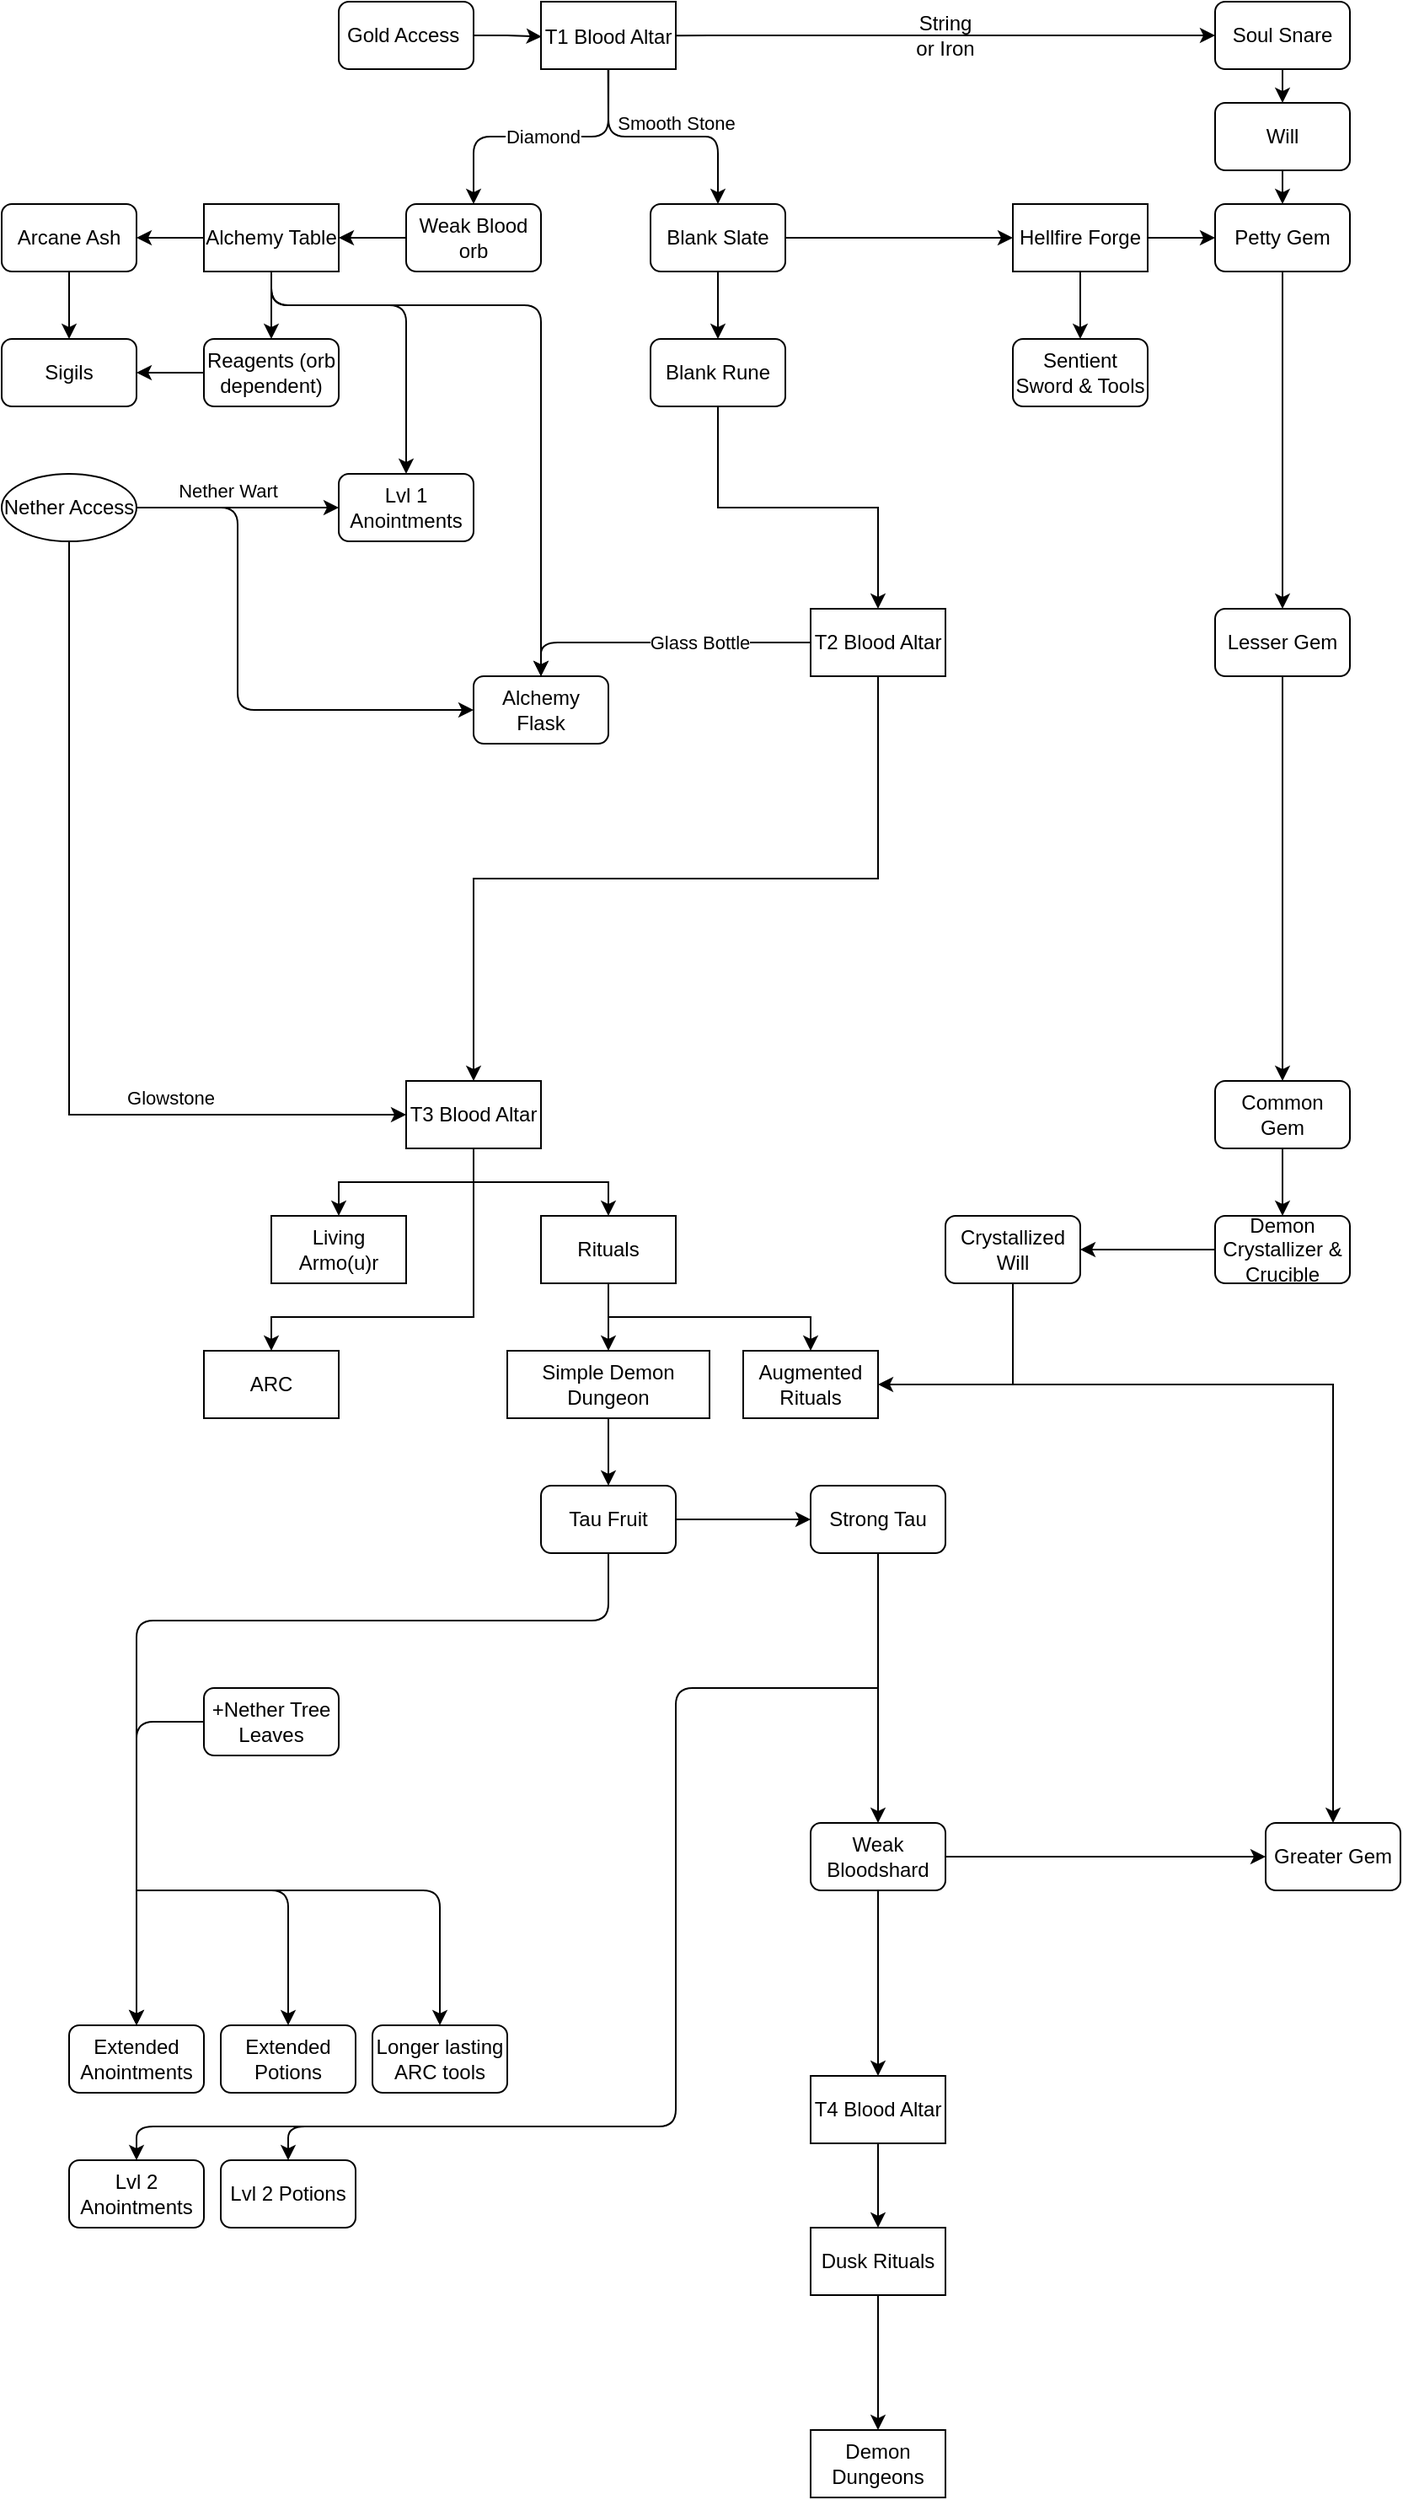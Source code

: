 <mxfile version="14.8.5" type="github">
  <diagram id="kgpKYQtTHZ0yAKxKKP6v" name="Page-1">
    <mxGraphModel dx="1697" dy="949" grid="1" gridSize="10" guides="1" tooltips="1" connect="1" arrows="1" fold="1" page="1" pageScale="1" pageWidth="850" pageHeight="1100" math="0" shadow="0">
      <root>
        <mxCell id="0" />
        <mxCell id="1" parent="0" />
        <mxCell id="3nuBFxr9cyL0pnOWT2aG-1" value="T1 Blood Altar" style="shape=umlLifeline;perimeter=lifelinePerimeter;container=1;collapsible=0;recursiveResize=0;rounded=0;shadow=0;strokeWidth=1;size=40;" parent="1" vertex="1">
          <mxGeometry x="320" y="40" width="80" height="40" as="geometry" />
        </mxCell>
        <mxCell id="AL4MJqAyBT561Gl4Sr2e-3" style="edgeStyle=orthogonalEdgeStyle;rounded=0;orthogonalLoop=1;jettySize=auto;html=1;entryX=0.005;entryY=0.518;entryDx=0;entryDy=0;entryPerimeter=0;" parent="1" source="AL4MJqAyBT561Gl4Sr2e-2" target="3nuBFxr9cyL0pnOWT2aG-1" edge="1">
          <mxGeometry relative="1" as="geometry">
            <mxPoint x="370" y="80" as="targetPoint" />
          </mxGeometry>
        </mxCell>
        <mxCell id="AL4MJqAyBT561Gl4Sr2e-2" value="Gold Access&amp;nbsp;" style="rounded=1;whiteSpace=wrap;html=1;glass=0;" parent="1" vertex="1">
          <mxGeometry x="200" y="40" width="80" height="40" as="geometry" />
        </mxCell>
        <mxCell id="AL4MJqAyBT561Gl4Sr2e-46" style="edgeStyle=orthogonalEdgeStyle;rounded=0;orthogonalLoop=1;jettySize=auto;html=1;exitX=0.5;exitY=1;exitDx=0;exitDy=0;entryX=0.5;entryY=0;entryDx=0;entryDy=0;" parent="1" source="AL4MJqAyBT561Gl4Sr2e-4" target="AL4MJqAyBT561Gl4Sr2e-42" edge="1">
          <mxGeometry relative="1" as="geometry" />
        </mxCell>
        <mxCell id="AL4MJqAyBT561Gl4Sr2e-4" value="Soul Snare" style="rounded=1;whiteSpace=wrap;html=1;" parent="1" vertex="1">
          <mxGeometry x="720" y="40" width="80" height="40" as="geometry" />
        </mxCell>
        <mxCell id="AL4MJqAyBT561Gl4Sr2e-5" value="" style="endArrow=classic;html=1;entryX=0;entryY=0.5;entryDx=0;entryDy=0;exitX=1.001;exitY=0.504;exitDx=0;exitDy=0;exitPerimeter=0;" parent="1" source="3nuBFxr9cyL0pnOWT2aG-1" target="AL4MJqAyBT561Gl4Sr2e-4" edge="1">
          <mxGeometry width="50" height="50" relative="1" as="geometry">
            <mxPoint x="480" y="110" as="sourcePoint" />
            <mxPoint x="450" y="270" as="targetPoint" />
            <Array as="points">
              <mxPoint x="430" y="60" />
            </Array>
          </mxGeometry>
        </mxCell>
        <mxCell id="AL4MJqAyBT561Gl4Sr2e-6" value="String or Iron" style="text;html=1;strokeColor=none;fillColor=none;align=center;verticalAlign=middle;whiteSpace=wrap;rounded=0;" parent="1" vertex="1">
          <mxGeometry x="540" y="50" width="40" height="20" as="geometry" />
        </mxCell>
        <mxCell id="AL4MJqAyBT561Gl4Sr2e-45" style="edgeStyle=orthogonalEdgeStyle;rounded=0;orthogonalLoop=1;jettySize=auto;html=1;exitX=1;exitY=0.5;exitDx=0;exitDy=0;entryX=0;entryY=0.5;entryDx=0;entryDy=0;" parent="1" source="AL4MJqAyBT561Gl4Sr2e-9" target="AL4MJqAyBT561Gl4Sr2e-43" edge="1">
          <mxGeometry relative="1" as="geometry" />
        </mxCell>
        <mxCell id="AL4MJqAyBT561Gl4Sr2e-48" style="edgeStyle=orthogonalEdgeStyle;rounded=0;orthogonalLoop=1;jettySize=auto;html=1;exitX=0.5;exitY=1;exitDx=0;exitDy=0;entryX=0.5;entryY=0;entryDx=0;entryDy=0;" parent="1" source="AL4MJqAyBT561Gl4Sr2e-9" target="AL4MJqAyBT561Gl4Sr2e-47" edge="1">
          <mxGeometry relative="1" as="geometry" />
        </mxCell>
        <mxCell id="AL4MJqAyBT561Gl4Sr2e-9" value="Hellfire Forge" style="rounded=0;whiteSpace=wrap;html=1;glass=0;" parent="1" vertex="1">
          <mxGeometry x="600" y="160" width="80" height="40" as="geometry" />
        </mxCell>
        <mxCell id="AL4MJqAyBT561Gl4Sr2e-34" style="edgeStyle=orthogonalEdgeStyle;rounded=0;orthogonalLoop=1;jettySize=auto;html=1;exitX=0.5;exitY=1;exitDx=0;exitDy=0;entryX=0.5;entryY=0;entryDx=0;entryDy=0;" parent="1" source="AL4MJqAyBT561Gl4Sr2e-12" target="AL4MJqAyBT561Gl4Sr2e-33" edge="1">
          <mxGeometry relative="1" as="geometry" />
        </mxCell>
        <mxCell id="AL4MJqAyBT561Gl4Sr2e-12" value="Alchemy Table" style="rounded=0;whiteSpace=wrap;html=1;glass=0;" parent="1" vertex="1">
          <mxGeometry x="120" y="160" width="80" height="40" as="geometry" />
        </mxCell>
        <mxCell id="AL4MJqAyBT561Gl4Sr2e-37" style="edgeStyle=orthogonalEdgeStyle;rounded=0;orthogonalLoop=1;jettySize=auto;html=1;exitX=0.5;exitY=1;exitDx=0;exitDy=0;entryX=0.5;entryY=0;entryDx=0;entryDy=0;" parent="1" source="AL4MJqAyBT561Gl4Sr2e-13" target="AL4MJqAyBT561Gl4Sr2e-35" edge="1">
          <mxGeometry relative="1" as="geometry" />
        </mxCell>
        <mxCell id="AL4MJqAyBT561Gl4Sr2e-13" value="Arcane Ash" style="rounded=1;whiteSpace=wrap;html=1;glass=0;" parent="1" vertex="1">
          <mxGeometry y="160" width="80" height="40" as="geometry" />
        </mxCell>
        <mxCell id="AL4MJqAyBT561Gl4Sr2e-14" value="" style="endArrow=classic;html=1;exitX=0;exitY=0.5;exitDx=0;exitDy=0;entryX=1;entryY=0.5;entryDx=0;entryDy=0;" parent="1" source="AL4MJqAyBT561Gl4Sr2e-12" target="AL4MJqAyBT561Gl4Sr2e-13" edge="1">
          <mxGeometry width="50" height="50" relative="1" as="geometry">
            <mxPoint x="420" y="160" as="sourcePoint" />
            <mxPoint x="470" y="110" as="targetPoint" />
          </mxGeometry>
        </mxCell>
        <mxCell id="AL4MJqAyBT561Gl4Sr2e-15" value="Weak Blood orb" style="rounded=1;whiteSpace=wrap;html=1;glass=0;" parent="1" vertex="1">
          <mxGeometry x="240" y="160" width="80" height="40" as="geometry" />
        </mxCell>
        <mxCell id="AL4MJqAyBT561Gl4Sr2e-18" value="" style="endArrow=classic;html=1;exitX=0;exitY=0.5;exitDx=0;exitDy=0;entryX=1;entryY=0.5;entryDx=0;entryDy=0;" parent="1" source="AL4MJqAyBT561Gl4Sr2e-15" target="AL4MJqAyBT561Gl4Sr2e-12" edge="1">
          <mxGeometry width="50" height="50" relative="1" as="geometry">
            <mxPoint x="420" y="160" as="sourcePoint" />
            <mxPoint x="470" y="110" as="targetPoint" />
          </mxGeometry>
        </mxCell>
        <mxCell id="AL4MJqAyBT561Gl4Sr2e-39" style="edgeStyle=orthogonalEdgeStyle;rounded=0;orthogonalLoop=1;jettySize=auto;html=1;exitX=0.5;exitY=1;exitDx=0;exitDy=0;entryX=0.5;entryY=0;entryDx=0;entryDy=0;" parent="1" source="AL4MJqAyBT561Gl4Sr2e-19" target="AL4MJqAyBT561Gl4Sr2e-38" edge="1">
          <mxGeometry relative="1" as="geometry" />
        </mxCell>
        <mxCell id="AL4MJqAyBT561Gl4Sr2e-19" value="Blank Slate" style="rounded=1;whiteSpace=wrap;html=1;glass=0;" parent="1" vertex="1">
          <mxGeometry x="385" y="160" width="80" height="40" as="geometry" />
        </mxCell>
        <mxCell id="AL4MJqAyBT561Gl4Sr2e-26" value="" style="endArrow=classic;html=1;entryX=0.5;entryY=0;entryDx=0;entryDy=0;exitX=0.501;exitY=0.997;exitDx=0;exitDy=0;exitPerimeter=0;" parent="1" source="3nuBFxr9cyL0pnOWT2aG-1" target="AL4MJqAyBT561Gl4Sr2e-19" edge="1">
          <mxGeometry width="50" height="50" relative="1" as="geometry">
            <mxPoint x="348" y="160" as="sourcePoint" />
            <mxPoint x="430" y="90" as="targetPoint" />
            <Array as="points">
              <mxPoint x="360" y="120" />
              <mxPoint x="400" y="120" />
              <mxPoint x="425" y="120" />
            </Array>
          </mxGeometry>
        </mxCell>
        <mxCell id="AL4MJqAyBT561Gl4Sr2e-54" value="Smooth Stone" style="edgeLabel;html=1;align=center;verticalAlign=bottom;resizable=0;points=[];" parent="AL4MJqAyBT561Gl4Sr2e-26" vertex="1" connectable="0">
          <mxGeometry x="-0.062" y="-1" relative="1" as="geometry">
            <mxPoint x="12.06" y="-1" as="offset" />
          </mxGeometry>
        </mxCell>
        <mxCell id="AL4MJqAyBT561Gl4Sr2e-28" value="" style="endArrow=classic;html=1;exitX=0.498;exitY=0.997;exitDx=0;exitDy=0;exitPerimeter=0;entryX=0.5;entryY=0;entryDx=0;entryDy=0;" parent="1" source="3nuBFxr9cyL0pnOWT2aG-1" target="AL4MJqAyBT561Gl4Sr2e-15" edge="1">
          <mxGeometry width="50" height="50" relative="1" as="geometry">
            <mxPoint x="420" y="160" as="sourcePoint" />
            <mxPoint x="470" y="110" as="targetPoint" />
            <Array as="points">
              <mxPoint x="360" y="120" />
              <mxPoint x="280" y="120" />
            </Array>
          </mxGeometry>
        </mxCell>
        <mxCell id="AL4MJqAyBT561Gl4Sr2e-53" value="Diamond" style="edgeLabel;html=1;align=center;verticalAlign=middle;resizable=0;points=[];" parent="AL4MJqAyBT561Gl4Sr2e-28" vertex="1" connectable="0">
          <mxGeometry x="0.168" relative="1" as="geometry">
            <mxPoint x="13.67" as="offset" />
          </mxGeometry>
        </mxCell>
        <mxCell id="AL4MJqAyBT561Gl4Sr2e-31" value="" style="endArrow=classic;html=1;exitX=1;exitY=0.5;exitDx=0;exitDy=0;entryX=0;entryY=0.5;entryDx=0;entryDy=0;" parent="1" source="AL4MJqAyBT561Gl4Sr2e-19" target="AL4MJqAyBT561Gl4Sr2e-9" edge="1">
          <mxGeometry width="50" height="50" relative="1" as="geometry">
            <mxPoint x="420" y="160" as="sourcePoint" />
            <mxPoint x="470" y="110" as="targetPoint" />
          </mxGeometry>
        </mxCell>
        <mxCell id="AL4MJqAyBT561Gl4Sr2e-36" style="edgeStyle=orthogonalEdgeStyle;rounded=0;orthogonalLoop=1;jettySize=auto;html=1;exitX=0;exitY=0.5;exitDx=0;exitDy=0;entryX=1;entryY=0.5;entryDx=0;entryDy=0;" parent="1" source="AL4MJqAyBT561Gl4Sr2e-33" target="AL4MJqAyBT561Gl4Sr2e-35" edge="1">
          <mxGeometry relative="1" as="geometry" />
        </mxCell>
        <mxCell id="AL4MJqAyBT561Gl4Sr2e-33" value="Reagents (orb dependent)" style="rounded=1;whiteSpace=wrap;html=1;glass=0;" parent="1" vertex="1">
          <mxGeometry x="120" y="240" width="80" height="40" as="geometry" />
        </mxCell>
        <mxCell id="AL4MJqAyBT561Gl4Sr2e-35" value="Sigils" style="rounded=1;whiteSpace=wrap;html=1;glass=0;" parent="1" vertex="1">
          <mxGeometry y="240" width="80" height="40" as="geometry" />
        </mxCell>
        <mxCell id="AL4MJqAyBT561Gl4Sr2e-41" style="edgeStyle=orthogonalEdgeStyle;rounded=0;orthogonalLoop=1;jettySize=auto;html=1;exitX=0.5;exitY=1;exitDx=0;exitDy=0;entryX=0.5;entryY=0;entryDx=0;entryDy=0;" parent="1" source="AL4MJqAyBT561Gl4Sr2e-38" target="AL4MJqAyBT561Gl4Sr2e-40" edge="1">
          <mxGeometry relative="1" as="geometry" />
        </mxCell>
        <mxCell id="AL4MJqAyBT561Gl4Sr2e-38" value="Blank Rune" style="rounded=1;whiteSpace=wrap;html=1;glass=0;" parent="1" vertex="1">
          <mxGeometry x="385" y="240" width="80" height="40" as="geometry" />
        </mxCell>
        <mxCell id="AL4MJqAyBT561Gl4Sr2e-55" style="edgeStyle=orthogonalEdgeStyle;rounded=0;orthogonalLoop=1;jettySize=auto;html=1;exitX=0.5;exitY=1;exitDx=0;exitDy=0;entryX=0.5;entryY=0;entryDx=0;entryDy=0;" parent="1" source="AL4MJqAyBT561Gl4Sr2e-40" target="AL4MJqAyBT561Gl4Sr2e-50" edge="1">
          <mxGeometry relative="1" as="geometry" />
        </mxCell>
        <mxCell id="AL4MJqAyBT561Gl4Sr2e-40" value="T2 Blood Altar" style="rounded=0;whiteSpace=wrap;html=1;glass=0;" parent="1" vertex="1">
          <mxGeometry x="480" y="400" width="80" height="40" as="geometry" />
        </mxCell>
        <mxCell id="AL4MJqAyBT561Gl4Sr2e-44" style="edgeStyle=orthogonalEdgeStyle;rounded=0;orthogonalLoop=1;jettySize=auto;html=1;exitX=0.5;exitY=1;exitDx=0;exitDy=0;entryX=0.5;entryY=0;entryDx=0;entryDy=0;" parent="1" source="AL4MJqAyBT561Gl4Sr2e-42" target="AL4MJqAyBT561Gl4Sr2e-43" edge="1">
          <mxGeometry relative="1" as="geometry" />
        </mxCell>
        <mxCell id="AL4MJqAyBT561Gl4Sr2e-42" value="Will" style="rounded=1;whiteSpace=wrap;html=1;glass=0;" parent="1" vertex="1">
          <mxGeometry x="720" y="100" width="80" height="40" as="geometry" />
        </mxCell>
        <mxCell id="AL4MJqAyBT561Gl4Sr2e-65" style="edgeStyle=orthogonalEdgeStyle;rounded=0;orthogonalLoop=1;jettySize=auto;html=1;exitX=0.5;exitY=1;exitDx=0;exitDy=0;entryX=0.5;entryY=0;entryDx=0;entryDy=0;" parent="1" source="AL4MJqAyBT561Gl4Sr2e-43" target="AL4MJqAyBT561Gl4Sr2e-64" edge="1">
          <mxGeometry relative="1" as="geometry" />
        </mxCell>
        <mxCell id="AL4MJqAyBT561Gl4Sr2e-43" value="Petty Gem" style="rounded=1;whiteSpace=wrap;html=1;glass=0;" parent="1" vertex="1">
          <mxGeometry x="720" y="160" width="80" height="40" as="geometry" />
        </mxCell>
        <mxCell id="AL4MJqAyBT561Gl4Sr2e-47" value="Sentient Sword &amp;amp; Tools" style="rounded=1;whiteSpace=wrap;html=1;glass=0;" parent="1" vertex="1">
          <mxGeometry x="600" y="240" width="80" height="40" as="geometry" />
        </mxCell>
        <mxCell id="AL4MJqAyBT561Gl4Sr2e-51" style="edgeStyle=orthogonalEdgeStyle;rounded=0;orthogonalLoop=1;jettySize=auto;html=1;exitX=0.5;exitY=1;exitDx=0;exitDy=0;entryX=0;entryY=0.5;entryDx=0;entryDy=0;" parent="1" source="AL4MJqAyBT561Gl4Sr2e-49" target="AL4MJqAyBT561Gl4Sr2e-50" edge="1">
          <mxGeometry relative="1" as="geometry">
            <Array as="points">
              <mxPoint x="40" y="700" />
            </Array>
          </mxGeometry>
        </mxCell>
        <mxCell id="AL4MJqAyBT561Gl4Sr2e-52" value="Glowstone" style="edgeLabel;html=1;align=center;verticalAlign=middle;resizable=0;points=[];" parent="AL4MJqAyBT561Gl4Sr2e-51" vertex="1" connectable="0">
          <mxGeometry x="-0.106" y="1" relative="1" as="geometry">
            <mxPoint x="59" y="88.33" as="offset" />
          </mxGeometry>
        </mxCell>
        <mxCell id="AL4MJqAyBT561Gl4Sr2e-58" style="edgeStyle=orthogonalEdgeStyle;rounded=0;orthogonalLoop=1;jettySize=auto;html=1;exitX=1;exitY=0.5;exitDx=0;exitDy=0;entryX=0;entryY=0.5;entryDx=0;entryDy=0;" parent="1" source="AL4MJqAyBT561Gl4Sr2e-49" target="AL4MJqAyBT561Gl4Sr2e-56" edge="1">
          <mxGeometry relative="1" as="geometry" />
        </mxCell>
        <mxCell id="AL4MJqAyBT561Gl4Sr2e-59" value="Nether Wart" style="edgeLabel;html=1;align=center;verticalAlign=middle;resizable=0;points=[];" parent="AL4MJqAyBT561Gl4Sr2e-58" vertex="1" connectable="0">
          <mxGeometry x="-0.111" y="2" relative="1" as="geometry">
            <mxPoint y="-8" as="offset" />
          </mxGeometry>
        </mxCell>
        <mxCell id="AL4MJqAyBT561Gl4Sr2e-49" value="Nether Access" style="ellipse;whiteSpace=wrap;html=1;rounded=1;glass=0;" parent="1" vertex="1">
          <mxGeometry y="320" width="80" height="40" as="geometry" />
        </mxCell>
        <mxCell id="AL4MJqAyBT561Gl4Sr2e-71" style="edgeStyle=orthogonalEdgeStyle;rounded=0;orthogonalLoop=1;jettySize=auto;html=1;exitX=0.5;exitY=1;exitDx=0;exitDy=0;entryX=0.5;entryY=0;entryDx=0;entryDy=0;" parent="1" source="AL4MJqAyBT561Gl4Sr2e-50" target="AL4MJqAyBT561Gl4Sr2e-70" edge="1">
          <mxGeometry relative="1" as="geometry" />
        </mxCell>
        <mxCell id="AL4MJqAyBT561Gl4Sr2e-73" style="edgeStyle=orthogonalEdgeStyle;rounded=0;orthogonalLoop=1;jettySize=auto;html=1;exitX=0.5;exitY=1;exitDx=0;exitDy=0;entryX=0.5;entryY=0;entryDx=0;entryDy=0;" parent="1" source="AL4MJqAyBT561Gl4Sr2e-50" target="AL4MJqAyBT561Gl4Sr2e-72" edge="1">
          <mxGeometry relative="1" as="geometry" />
        </mxCell>
        <mxCell id="AL4MJqAyBT561Gl4Sr2e-84" style="edgeStyle=orthogonalEdgeStyle;rounded=0;orthogonalLoop=1;jettySize=auto;html=1;exitX=0.5;exitY=1;exitDx=0;exitDy=0;entryX=0.5;entryY=0;entryDx=0;entryDy=0;" parent="1" source="AL4MJqAyBT561Gl4Sr2e-50" target="AL4MJqAyBT561Gl4Sr2e-83" edge="1">
          <mxGeometry relative="1" as="geometry">
            <Array as="points">
              <mxPoint x="280" y="820" />
              <mxPoint x="160" y="820" />
            </Array>
          </mxGeometry>
        </mxCell>
        <mxCell id="AL4MJqAyBT561Gl4Sr2e-50" value="T3 Blood Altar" style="rounded=0;whiteSpace=wrap;html=1;glass=0;" parent="1" vertex="1">
          <mxGeometry x="240" y="680" width="80" height="40" as="geometry" />
        </mxCell>
        <mxCell id="AL4MJqAyBT561Gl4Sr2e-56" value="Lvl 1 Anointments" style="rounded=1;whiteSpace=wrap;html=1;glass=0;" parent="1" vertex="1">
          <mxGeometry x="200" y="320" width="80" height="40" as="geometry" />
        </mxCell>
        <mxCell id="AL4MJqAyBT561Gl4Sr2e-57" value="" style="endArrow=classic;html=1;exitX=0.5;exitY=1;exitDx=0;exitDy=0;entryX=0.5;entryY=0;entryDx=0;entryDy=0;" parent="1" source="AL4MJqAyBT561Gl4Sr2e-12" target="AL4MJqAyBT561Gl4Sr2e-56" edge="1">
          <mxGeometry width="50" height="50" relative="1" as="geometry">
            <mxPoint x="470" y="470" as="sourcePoint" />
            <mxPoint x="520" y="420" as="targetPoint" />
            <Array as="points">
              <mxPoint x="160" y="220" />
              <mxPoint x="240" y="220" />
            </Array>
          </mxGeometry>
        </mxCell>
        <mxCell id="AL4MJqAyBT561Gl4Sr2e-60" value="Alchemy Flask" style="rounded=1;whiteSpace=wrap;html=1;glass=0;" parent="1" vertex="1">
          <mxGeometry x="280" y="440" width="80" height="40" as="geometry" />
        </mxCell>
        <mxCell id="AL4MJqAyBT561Gl4Sr2e-61" value="" style="endArrow=classic;html=1;exitX=0.5;exitY=1;exitDx=0;exitDy=0;entryX=0.5;entryY=0;entryDx=0;entryDy=0;" parent="1" source="AL4MJqAyBT561Gl4Sr2e-12" target="AL4MJqAyBT561Gl4Sr2e-60" edge="1">
          <mxGeometry width="50" height="50" relative="1" as="geometry">
            <mxPoint x="470" y="380" as="sourcePoint" />
            <mxPoint x="520" y="330" as="targetPoint" />
            <Array as="points">
              <mxPoint x="160" y="220" />
              <mxPoint x="320" y="220" />
            </Array>
          </mxGeometry>
        </mxCell>
        <mxCell id="AL4MJqAyBT561Gl4Sr2e-62" value="" style="endArrow=classic;html=1;exitX=0;exitY=0.5;exitDx=0;exitDy=0;entryX=0.5;entryY=0;entryDx=0;entryDy=0;" parent="1" source="AL4MJqAyBT561Gl4Sr2e-40" target="AL4MJqAyBT561Gl4Sr2e-60" edge="1">
          <mxGeometry width="50" height="50" relative="1" as="geometry">
            <mxPoint x="470" y="380" as="sourcePoint" />
            <mxPoint x="520" y="330" as="targetPoint" />
            <Array as="points">
              <mxPoint x="320" y="420" />
            </Array>
          </mxGeometry>
        </mxCell>
        <mxCell id="AL4MJqAyBT561Gl4Sr2e-63" value="Glass Bottle" style="edgeLabel;html=1;align=center;verticalAlign=middle;resizable=0;points=[];" parent="AL4MJqAyBT561Gl4Sr2e-62" vertex="1" connectable="0">
          <mxGeometry x="-0.362" y="2" relative="1" as="geometry">
            <mxPoint x="-9.17" y="-2" as="offset" />
          </mxGeometry>
        </mxCell>
        <mxCell id="AL4MJqAyBT561Gl4Sr2e-67" style="edgeStyle=orthogonalEdgeStyle;rounded=0;orthogonalLoop=1;jettySize=auto;html=1;exitX=0.5;exitY=1;exitDx=0;exitDy=0;entryX=0.5;entryY=0;entryDx=0;entryDy=0;" parent="1" source="AL4MJqAyBT561Gl4Sr2e-64" target="AL4MJqAyBT561Gl4Sr2e-66" edge="1">
          <mxGeometry relative="1" as="geometry" />
        </mxCell>
        <mxCell id="AL4MJqAyBT561Gl4Sr2e-64" value="Lesser Gem" style="rounded=1;whiteSpace=wrap;html=1;glass=0;" parent="1" vertex="1">
          <mxGeometry x="720" y="400" width="80" height="40" as="geometry" />
        </mxCell>
        <mxCell id="AL4MJqAyBT561Gl4Sr2e-75" style="edgeStyle=orthogonalEdgeStyle;rounded=0;orthogonalLoop=1;jettySize=auto;html=1;exitX=0.5;exitY=1;exitDx=0;exitDy=0;entryX=0.5;entryY=0;entryDx=0;entryDy=0;" parent="1" source="AL4MJqAyBT561Gl4Sr2e-66" target="AL4MJqAyBT561Gl4Sr2e-74" edge="1">
          <mxGeometry relative="1" as="geometry" />
        </mxCell>
        <mxCell id="AL4MJqAyBT561Gl4Sr2e-66" value="Common Gem" style="rounded=1;whiteSpace=wrap;html=1;glass=0;" parent="1" vertex="1">
          <mxGeometry x="720" y="680" width="80" height="40" as="geometry" />
        </mxCell>
        <mxCell id="AL4MJqAyBT561Gl4Sr2e-68" value="" style="endArrow=classic;html=1;exitX=1;exitY=0.5;exitDx=0;exitDy=0;entryX=0;entryY=0.5;entryDx=0;entryDy=0;" parent="1" source="AL4MJqAyBT561Gl4Sr2e-49" target="AL4MJqAyBT561Gl4Sr2e-60" edge="1">
          <mxGeometry width="50" height="50" relative="1" as="geometry">
            <mxPoint x="470" y="460" as="sourcePoint" />
            <mxPoint x="520" y="410" as="targetPoint" />
            <Array as="points">
              <mxPoint x="140" y="340" />
              <mxPoint x="140" y="400" />
              <mxPoint x="140" y="460" />
            </Array>
          </mxGeometry>
        </mxCell>
        <mxCell id="AL4MJqAyBT561Gl4Sr2e-79" style="edgeStyle=orthogonalEdgeStyle;rounded=0;orthogonalLoop=1;jettySize=auto;html=1;exitX=0.5;exitY=1;exitDx=0;exitDy=0;entryX=0.5;entryY=0;entryDx=0;entryDy=0;" parent="1" source="AL4MJqAyBT561Gl4Sr2e-70" target="AL4MJqAyBT561Gl4Sr2e-77" edge="1">
          <mxGeometry relative="1" as="geometry" />
        </mxCell>
        <mxCell id="AL4MJqAyBT561Gl4Sr2e-70" value="Rituals" style="rounded=0;whiteSpace=wrap;html=1;glass=0;" parent="1" vertex="1">
          <mxGeometry x="320" y="760" width="80" height="40" as="geometry" />
        </mxCell>
        <mxCell id="AL4MJqAyBT561Gl4Sr2e-72" value="Living Armo(u)r" style="rounded=0;whiteSpace=wrap;html=1;glass=0;" parent="1" vertex="1">
          <mxGeometry x="160" y="760" width="80" height="40" as="geometry" />
        </mxCell>
        <mxCell id="AL4MJqAyBT561Gl4Sr2e-78" style="edgeStyle=orthogonalEdgeStyle;rounded=0;orthogonalLoop=1;jettySize=auto;html=1;exitX=0;exitY=0.5;exitDx=0;exitDy=0;entryX=1;entryY=0.5;entryDx=0;entryDy=0;" parent="1" source="AL4MJqAyBT561Gl4Sr2e-74" target="AL4MJqAyBT561Gl4Sr2e-76" edge="1">
          <mxGeometry relative="1" as="geometry" />
        </mxCell>
        <mxCell id="AL4MJqAyBT561Gl4Sr2e-74" value="Demon Crystallizer &amp;amp; Crucible" style="rounded=1;whiteSpace=wrap;html=1;glass=0;" parent="1" vertex="1">
          <mxGeometry x="720" y="760" width="80" height="40" as="geometry" />
        </mxCell>
        <mxCell id="AL4MJqAyBT561Gl4Sr2e-80" style="edgeStyle=orthogonalEdgeStyle;rounded=0;orthogonalLoop=1;jettySize=auto;html=1;exitX=0.5;exitY=1;exitDx=0;exitDy=0;entryX=1;entryY=0.5;entryDx=0;entryDy=0;" parent="1" source="AL4MJqAyBT561Gl4Sr2e-76" target="AL4MJqAyBT561Gl4Sr2e-77" edge="1">
          <mxGeometry relative="1" as="geometry" />
        </mxCell>
        <mxCell id="AL4MJqAyBT561Gl4Sr2e-82" style="edgeStyle=orthogonalEdgeStyle;rounded=0;orthogonalLoop=1;jettySize=auto;html=1;exitX=0.5;exitY=1;exitDx=0;exitDy=0;entryX=0.5;entryY=0;entryDx=0;entryDy=0;" parent="1" source="AL4MJqAyBT561Gl4Sr2e-76" target="AL4MJqAyBT561Gl4Sr2e-81" edge="1">
          <mxGeometry relative="1" as="geometry">
            <Array as="points">
              <mxPoint x="600" y="860" />
              <mxPoint x="790" y="860" />
            </Array>
          </mxGeometry>
        </mxCell>
        <mxCell id="AL4MJqAyBT561Gl4Sr2e-76" value="Crystallized Will" style="rounded=1;whiteSpace=wrap;html=1;glass=0;" parent="1" vertex="1">
          <mxGeometry x="560" y="760" width="80" height="40" as="geometry" />
        </mxCell>
        <mxCell id="AL4MJqAyBT561Gl4Sr2e-77" value="Augmented Rituals" style="rounded=0;whiteSpace=wrap;html=1;glass=0;" parent="1" vertex="1">
          <mxGeometry x="440" y="840" width="80" height="40" as="geometry" />
        </mxCell>
        <mxCell id="AL4MJqAyBT561Gl4Sr2e-81" value="Greater Gem" style="rounded=1;whiteSpace=wrap;html=1;glass=0;" parent="1" vertex="1">
          <mxGeometry x="750" y="1120" width="80" height="40" as="geometry" />
        </mxCell>
        <mxCell id="AL4MJqAyBT561Gl4Sr2e-83" value="ARC" style="rounded=0;whiteSpace=wrap;html=1;glass=0;" parent="1" vertex="1">
          <mxGeometry x="120" y="840" width="80" height="40" as="geometry" />
        </mxCell>
        <mxCell id="AL4MJqAyBT561Gl4Sr2e-86" style="edgeStyle=orthogonalEdgeStyle;rounded=0;orthogonalLoop=1;jettySize=auto;html=1;exitX=1;exitY=0.5;exitDx=0;exitDy=0;" parent="1" source="AL4MJqAyBT561Gl4Sr2e-85" target="AL4MJqAyBT561Gl4Sr2e-81" edge="1">
          <mxGeometry relative="1" as="geometry" />
        </mxCell>
        <mxCell id="AL4MJqAyBT561Gl4Sr2e-89" style="edgeStyle=orthogonalEdgeStyle;rounded=0;orthogonalLoop=1;jettySize=auto;html=1;exitX=0.5;exitY=1;exitDx=0;exitDy=0;entryX=0.5;entryY=0;entryDx=0;entryDy=0;" parent="1" source="AL4MJqAyBT561Gl4Sr2e-85" target="AL4MJqAyBT561Gl4Sr2e-88" edge="1">
          <mxGeometry relative="1" as="geometry" />
        </mxCell>
        <mxCell id="AL4MJqAyBT561Gl4Sr2e-85" value="Weak Bloodshard" style="rounded=1;whiteSpace=wrap;html=1;glass=0;" parent="1" vertex="1">
          <mxGeometry x="480" y="1120" width="80" height="40" as="geometry" />
        </mxCell>
        <mxCell id="k7pa9WwZTihfMJWWEfgB-9" style="edgeStyle=orthogonalEdgeStyle;rounded=0;orthogonalLoop=1;jettySize=auto;html=1;entryX=0.5;entryY=0;entryDx=0;entryDy=0;" edge="1" parent="1" source="AL4MJqAyBT561Gl4Sr2e-88" target="k7pa9WwZTihfMJWWEfgB-8">
          <mxGeometry relative="1" as="geometry" />
        </mxCell>
        <mxCell id="AL4MJqAyBT561Gl4Sr2e-88" value="T4 Blood Altar" style="rounded=0;whiteSpace=wrap;html=1;glass=0;" parent="1" vertex="1">
          <mxGeometry x="480" y="1270" width="80" height="40" as="geometry" />
        </mxCell>
        <mxCell id="AL4MJqAyBT561Gl4Sr2e-90" value="Demon Dungeons" style="rounded=0;whiteSpace=wrap;html=1;glass=0;" parent="1" vertex="1">
          <mxGeometry x="480" y="1480" width="80" height="40" as="geometry" />
        </mxCell>
        <mxCell id="k7pa9WwZTihfMJWWEfgB-5" style="edgeStyle=orthogonalEdgeStyle;rounded=0;orthogonalLoop=1;jettySize=auto;html=1;exitX=0.5;exitY=1;exitDx=0;exitDy=0;entryX=0.5;entryY=0;entryDx=0;entryDy=0;" edge="1" parent="1" source="k7pa9WwZTihfMJWWEfgB-1" target="k7pa9WwZTihfMJWWEfgB-7">
          <mxGeometry relative="1" as="geometry">
            <mxPoint x="360" y="920" as="targetPoint" />
          </mxGeometry>
        </mxCell>
        <mxCell id="k7pa9WwZTihfMJWWEfgB-1" value="Simple Demon Dungeon" style="rounded=0;whiteSpace=wrap;html=1;" vertex="1" parent="1">
          <mxGeometry x="300" y="840" width="120" height="40" as="geometry" />
        </mxCell>
        <mxCell id="k7pa9WwZTihfMJWWEfgB-3" value="" style="endArrow=classic;html=1;exitX=0.5;exitY=1;exitDx=0;exitDy=0;entryX=0.5;entryY=0;entryDx=0;entryDy=0;" edge="1" parent="1" source="AL4MJqAyBT561Gl4Sr2e-70" target="k7pa9WwZTihfMJWWEfgB-1">
          <mxGeometry width="50" height="50" relative="1" as="geometry">
            <mxPoint x="400" y="800" as="sourcePoint" />
            <mxPoint x="450" y="750" as="targetPoint" />
          </mxGeometry>
        </mxCell>
        <mxCell id="k7pa9WwZTihfMJWWEfgB-14" style="edgeStyle=orthogonalEdgeStyle;rounded=0;orthogonalLoop=1;jettySize=auto;html=1;exitX=1;exitY=0.5;exitDx=0;exitDy=0;entryX=0;entryY=0.5;entryDx=0;entryDy=0;" edge="1" parent="1" source="k7pa9WwZTihfMJWWEfgB-7" target="k7pa9WwZTihfMJWWEfgB-10">
          <mxGeometry relative="1" as="geometry" />
        </mxCell>
        <mxCell id="k7pa9WwZTihfMJWWEfgB-7" value="Tau Fruit" style="rounded=1;whiteSpace=wrap;html=1;" vertex="1" parent="1">
          <mxGeometry x="320" y="920" width="80" height="40" as="geometry" />
        </mxCell>
        <mxCell id="k7pa9WwZTihfMJWWEfgB-8" value="Dusk Rituals" style="rounded=0;whiteSpace=wrap;html=1;" vertex="1" parent="1">
          <mxGeometry x="480" y="1360" width="80" height="40" as="geometry" />
        </mxCell>
        <mxCell id="k7pa9WwZTihfMJWWEfgB-13" style="edgeStyle=orthogonalEdgeStyle;rounded=0;orthogonalLoop=1;jettySize=auto;html=1;exitX=0.5;exitY=1;exitDx=0;exitDy=0;entryX=0.5;entryY=0;entryDx=0;entryDy=0;" edge="1" parent="1" source="k7pa9WwZTihfMJWWEfgB-10" target="AL4MJqAyBT561Gl4Sr2e-85">
          <mxGeometry relative="1" as="geometry">
            <mxPoint x="480" y="1120" as="targetPoint" />
            <Array as="points">
              <mxPoint x="520" y="1010" />
              <mxPoint x="520" y="1010" />
            </Array>
          </mxGeometry>
        </mxCell>
        <mxCell id="k7pa9WwZTihfMJWWEfgB-10" value="Strong Tau" style="rounded=1;whiteSpace=wrap;html=1;" vertex="1" parent="1">
          <mxGeometry x="480" y="920" width="80" height="40" as="geometry" />
        </mxCell>
        <mxCell id="k7pa9WwZTihfMJWWEfgB-15" value="Extended Anointments" style="rounded=1;whiteSpace=wrap;html=1;" vertex="1" parent="1">
          <mxGeometry x="40" y="1240" width="80" height="40" as="geometry" />
        </mxCell>
        <mxCell id="k7pa9WwZTihfMJWWEfgB-17" value="" style="endArrow=classic;html=1;exitX=0.5;exitY=1;exitDx=0;exitDy=0;entryX=0.5;entryY=0;entryDx=0;entryDy=0;" edge="1" parent="1" source="k7pa9WwZTihfMJWWEfgB-7" target="k7pa9WwZTihfMJWWEfgB-15">
          <mxGeometry width="50" height="50" relative="1" as="geometry">
            <mxPoint x="400" y="950" as="sourcePoint" />
            <mxPoint x="450" y="900" as="targetPoint" />
            <Array as="points">
              <mxPoint x="360" y="1000" />
              <mxPoint x="80" y="1000" />
              <mxPoint x="80" y="1120" />
            </Array>
          </mxGeometry>
        </mxCell>
        <mxCell id="k7pa9WwZTihfMJWWEfgB-18" value="Longer lasting ARC tools" style="rounded=1;whiteSpace=wrap;html=1;" vertex="1" parent="1">
          <mxGeometry x="220" y="1240" width="80" height="40" as="geometry" />
        </mxCell>
        <mxCell id="k7pa9WwZTihfMJWWEfgB-20" value="" style="endArrow=classic;html=1;entryX=0.5;entryY=0;entryDx=0;entryDy=0;" edge="1" parent="1" target="k7pa9WwZTihfMJWWEfgB-18">
          <mxGeometry width="50" height="50" relative="1" as="geometry">
            <mxPoint x="80" y="1160" as="sourcePoint" />
            <mxPoint x="450" y="1090" as="targetPoint" />
            <Array as="points">
              <mxPoint x="140" y="1160" />
              <mxPoint x="260" y="1160" />
            </Array>
          </mxGeometry>
        </mxCell>
        <mxCell id="k7pa9WwZTihfMJWWEfgB-21" value="Extended Potions" style="rounded=1;whiteSpace=wrap;html=1;" vertex="1" parent="1">
          <mxGeometry x="130" y="1240" width="80" height="40" as="geometry" />
        </mxCell>
        <mxCell id="k7pa9WwZTihfMJWWEfgB-22" value="" style="endArrow=classic;html=1;entryX=0.5;entryY=0;entryDx=0;entryDy=0;" edge="1" parent="1" target="k7pa9WwZTihfMJWWEfgB-21">
          <mxGeometry width="50" height="50" relative="1" as="geometry">
            <mxPoint x="80" y="1160" as="sourcePoint" />
            <mxPoint x="450" y="880" as="targetPoint" />
            <Array as="points">
              <mxPoint x="170" y="1160" />
            </Array>
          </mxGeometry>
        </mxCell>
        <mxCell id="k7pa9WwZTihfMJWWEfgB-23" value="Lvl 2 Anointments" style="rounded=1;whiteSpace=wrap;html=1;" vertex="1" parent="1">
          <mxGeometry x="40" y="1320" width="80" height="40" as="geometry" />
        </mxCell>
        <mxCell id="k7pa9WwZTihfMJWWEfgB-25" value="" style="endArrow=classic;html=1;entryX=0.5;entryY=0;entryDx=0;entryDy=0;" edge="1" parent="1" target="k7pa9WwZTihfMJWWEfgB-23">
          <mxGeometry width="50" height="50" relative="1" as="geometry">
            <mxPoint x="520" y="1040" as="sourcePoint" />
            <mxPoint x="450" y="1150" as="targetPoint" />
            <Array as="points">
              <mxPoint x="400" y="1040" />
              <mxPoint x="400" y="1300" />
              <mxPoint x="80" y="1300" />
            </Array>
          </mxGeometry>
        </mxCell>
        <mxCell id="k7pa9WwZTihfMJWWEfgB-26" value="Lvl 2 Potions" style="rounded=1;whiteSpace=wrap;html=1;" vertex="1" parent="1">
          <mxGeometry x="130" y="1320" width="80" height="40" as="geometry" />
        </mxCell>
        <mxCell id="k7pa9WwZTihfMJWWEfgB-27" value="" style="endArrow=classic;html=1;entryX=0.5;entryY=0;entryDx=0;entryDy=0;" edge="1" parent="1" target="k7pa9WwZTihfMJWWEfgB-26">
          <mxGeometry width="50" height="50" relative="1" as="geometry">
            <mxPoint x="360" y="1300" as="sourcePoint" />
            <mxPoint x="450" y="1150" as="targetPoint" />
            <Array as="points">
              <mxPoint x="170" y="1300" />
            </Array>
          </mxGeometry>
        </mxCell>
        <mxCell id="k7pa9WwZTihfMJWWEfgB-28" value="+Nether Tree Leaves" style="rounded=1;whiteSpace=wrap;html=1;" vertex="1" parent="1">
          <mxGeometry x="120" y="1040" width="80" height="40" as="geometry" />
        </mxCell>
        <mxCell id="k7pa9WwZTihfMJWWEfgB-29" value="" style="endArrow=classic;html=1;exitX=0;exitY=0.5;exitDx=0;exitDy=0;" edge="1" parent="1" source="k7pa9WwZTihfMJWWEfgB-28">
          <mxGeometry width="50" height="50" relative="1" as="geometry">
            <mxPoint x="400" y="1090" as="sourcePoint" />
            <mxPoint x="80" y="1240" as="targetPoint" />
            <Array as="points">
              <mxPoint x="80" y="1060" />
            </Array>
          </mxGeometry>
        </mxCell>
        <mxCell id="k7pa9WwZTihfMJWWEfgB-30" value="" style="endArrow=classic;html=1;exitX=0.5;exitY=1;exitDx=0;exitDy=0;entryX=0.5;entryY=0;entryDx=0;entryDy=0;" edge="1" parent="1" source="k7pa9WwZTihfMJWWEfgB-8" target="AL4MJqAyBT561Gl4Sr2e-90">
          <mxGeometry width="50" height="50" relative="1" as="geometry">
            <mxPoint x="400" y="1390" as="sourcePoint" />
            <mxPoint x="450" y="1340" as="targetPoint" />
          </mxGeometry>
        </mxCell>
      </root>
    </mxGraphModel>
  </diagram>
</mxfile>

